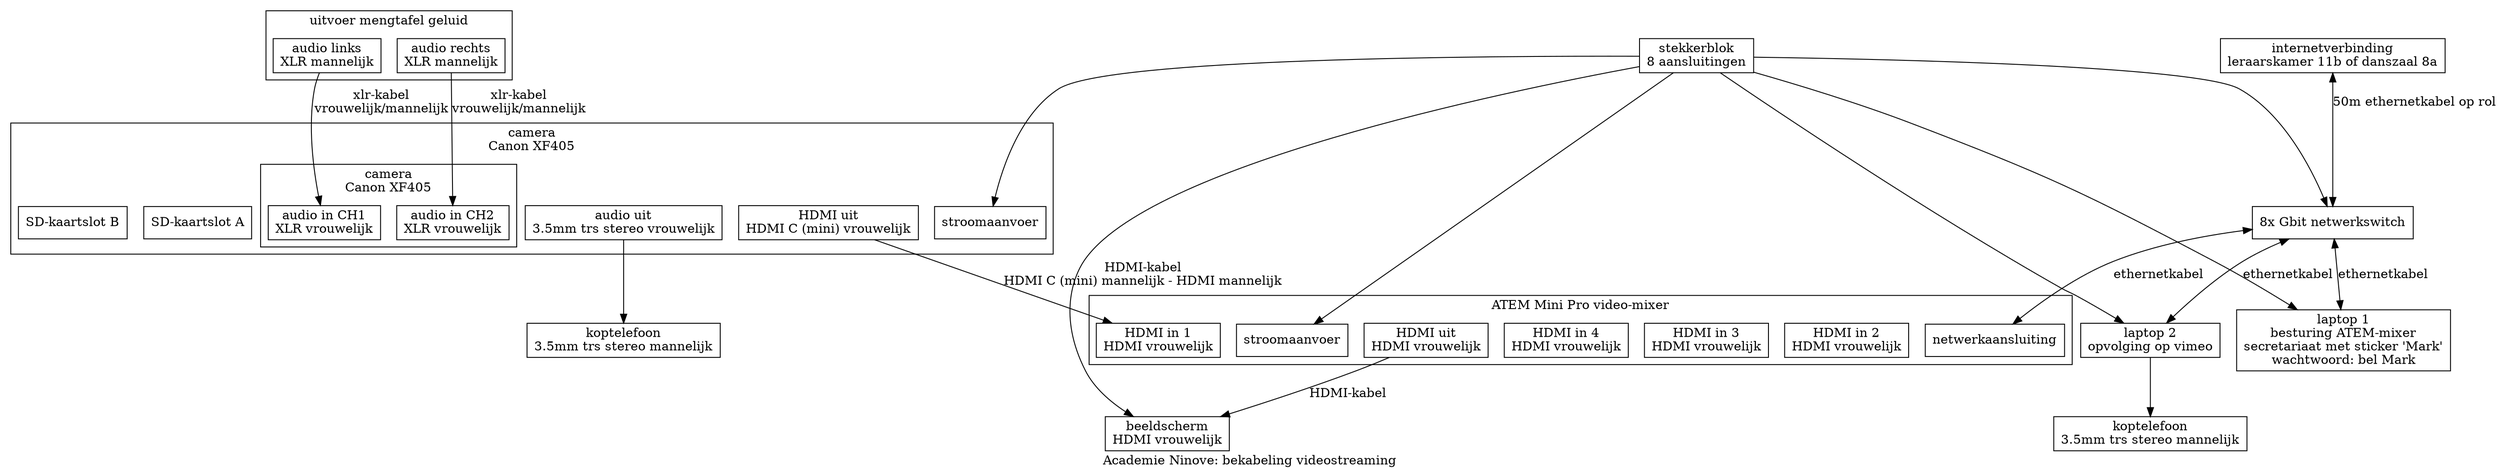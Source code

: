 digraph G {
	label="Academie Ninove: bekabeling videostreaming";
	#concentrate = true;
	#compound = true;
	node [shape = box];
	subgraph cluster_mengtafel {
		label = "uitvoer mengtafel geluid"
		mix_panel_xlr_out_links [label = "audio links\nXLR mannelijk"];
		mix_panel_xlr_out_rechts [label = "audio rechts\nXLR mannelijk"];
	}

	atem_laptop [label = "laptop 1\nbesturing ATEM-mixer\nsecretariaat met sticker 'Mark'\nwachtwoord: bel Mark"];
	end_loop_laptop [label = "laptop 2\nopvolging op vimeo"];
	subgraph cluster_camera {
		label="camera\nCanon XF405"
		URL="https://www.canon.nl/video-cameras/xf-405-and-xf-400/";
		subgraph cluster_camera_sound {
			camera_xlr_in_1 [label = "audio in CH1\nXLR vrouwelijk"];
			camera_xlr_in_2 [label = "audio in CH2\nXLR vrouwelijk"];
		}
		camera_hdmi_out [label = "HDMI uit\nHDMI C (mini) vrouwelijk"];
		camera_audio_monitor [label="audio uit\n3.5mm trs stereo vrouwelijk"];
		camera_ac_in [label="stroomaanvoer"];
		camera_sd_a [label="SD-kaartslot A"];
		camera_sd_b [label="SD-kaartslot B"];
	}

	subgraph cluster_atem {
		label = "ATEM Mini Pro video-mixer";
		URL = "https://www.blackmagicdesign.com/products/atemmini/techspecs/W-APS-18";
		atem_hdmi_in_1 [label="HDMI in 1\nHDMI vrouwelijk"];
		atem_hdmi_in_2 [label="HDMI in 2\nHDMI vrouwelijk"];
		atem_hdmi_in_3 [label="HDMI in 3\nHDMI vrouwelijk"];
		atem_hdmi_in_4 [label="HDMI in 4\nHDMI vrouwelijk"];
		atem_hdmi_out [label="HDMI uit\nHDMI vrouwelijk"];
		atem_lan [label="netwerkaansluiting"];
		atem_ac_in [label="stroomaanvoer"];
	}
	network_switch [label="8x Gbit netwerkswitch"];
	uplink [label="internetverbinding\nleraarskamer 11b of danszaal 8a"];
	hdmi_screen [label="beeldscherm\nHDMI vrouwelijk"];

	streaming_power_strip [label="stekkerblok\n8 aansluitingen"];
	
	headphones [label="koptelefoon\n3.5mm trs stereo mannelijk", URL="https://en-us.sennheiser.com/over-ear-headphones-hd-201"];
	headphones2 [label="koptelefoon\n3.5mm trs stereo mannelijk", URL="https://en-us.sennheiser.com/over-ear-headphones-hd-201"];

	mix_panel_xlr_out_links -> camera_xlr_in_1 [label = "xlr-kabel\nvrouwelijk/mannelijk"];
	mix_panel_xlr_out_rechts -> camera_xlr_in_2 [label = "xlr-kabel\nvrouwelijk/mannelijk"];
	camera_hdmi_out -> atem_hdmi_in_1 [label = "HDMI-kabel\nHDMI C (mini) mannelijk - HDMI mannelijk"];
	camera_audio_monitor -> headphones;
	end_loop_laptop -> headphones2;
	uplink -> network_switch [dir = "both", label="50m ethernetkabel op rol"];
	network_switch -> atem_laptop [dir = "both", label="ethernetkabel"];
	network_switch -> end_loop_laptop [dir = "both", label="ethernetkabel"];
	network_switch -> atem_lan [dir = "both", label="ethernetkabel"];

	# AC power
	streaming_power_strip -> camera_ac_in;
	streaming_power_strip -> atem_laptop;
	streaming_power_strip -> end_loop_laptop;
	streaming_power_strip -> network_switch;
	streaming_power_strip -> atem_ac_in;
	streaming_power_strip -> hdmi_screen;

	atem_hdmi_out -> hdmi_screen [label = "HDMI-kabel"];
}
